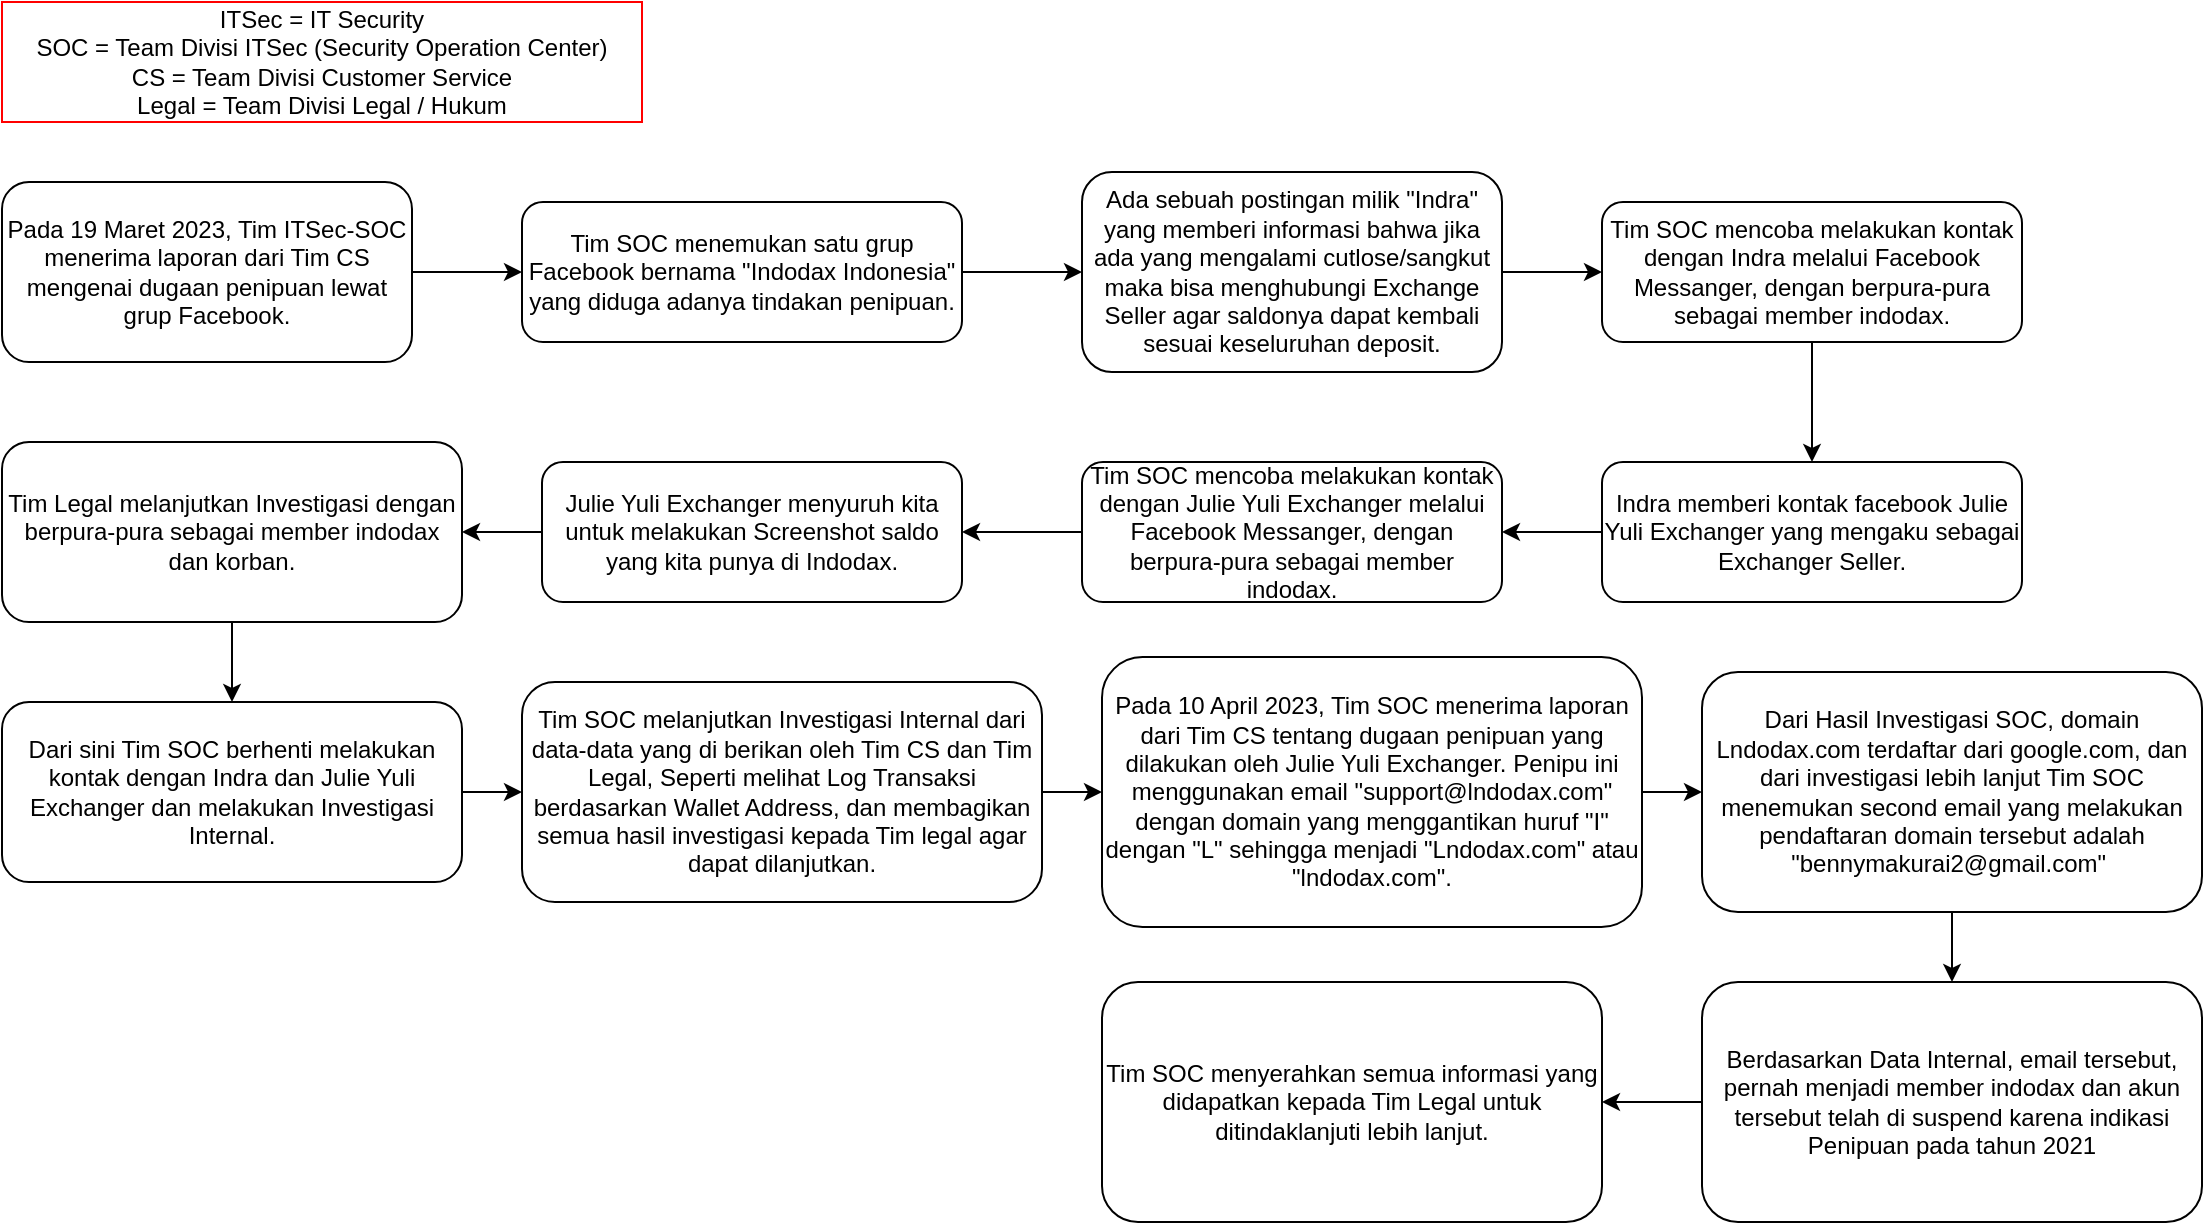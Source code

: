 <mxfile version="20.6.0" type="github" pages="2">
  <diagram id="Cg9EsbrclXhCBoa5gcsD" name="Page-1">
    <mxGraphModel dx="1504" dy="621" grid="1" gridSize="10" guides="1" tooltips="1" connect="1" arrows="1" fold="1" page="1" pageScale="1" pageWidth="1169" pageHeight="827" math="0" shadow="0">
      <root>
        <mxCell id="0" />
        <mxCell id="1" parent="0" />
        <mxCell id="cYyDVBJHfa4y4d-GkFF0-23" style="edgeStyle=orthogonalEdgeStyle;rounded=0;orthogonalLoop=1;jettySize=auto;html=1;entryX=0;entryY=0.5;entryDx=0;entryDy=0;" edge="1" parent="1" source="cYyDVBJHfa4y4d-GkFF0-1" target="cYyDVBJHfa4y4d-GkFF0-10">
          <mxGeometry relative="1" as="geometry" />
        </mxCell>
        <mxCell id="cYyDVBJHfa4y4d-GkFF0-1" value="Pada 19 Maret 2023, Tim ITSec-SOC menerima laporan dari Tim CS mengenai dugaan penipuan lewat grup Facebook." style="rounded=1;whiteSpace=wrap;html=1;" vertex="1" parent="1">
          <mxGeometry x="30" y="199" width="205" height="90" as="geometry" />
        </mxCell>
        <mxCell id="cYyDVBJHfa4y4d-GkFF0-8" value="ITSec = IT Security&lt;br style=&quot;--tw-border-spacing-x: 0; --tw-border-spacing-y: 0; --tw-translate-x: 0; --tw-translate-y: 0; --tw-rotate: 0; --tw-skew-x: 0; --tw-skew-y: 0; --tw-scale-x: 1; --tw-scale-y: 1; --tw-pan-x: ; --tw-pan-y: ; --tw-pinch-zoom: ; --tw-scroll-snap-strictness: proximity; --tw-ordinal: ; --tw-slashed-zero: ; --tw-numeric-figure: ; --tw-numeric-spacing: ; --tw-numeric-fraction: ; --tw-ring-inset: ; --tw-ring-offset-width: 0px; --tw-ring-offset-color: #fff; --tw-ring-color: rgb(59 130 246 / 0.5); --tw-ring-offset-shadow: 0 0 #0000; --tw-ring-shadow: 0 0 #0000; --tw-shadow: 0 0 #0000; --tw-shadow-colored: 0 0 #0000; --tw-blur: ; --tw-brightness: ; --tw-contrast: ; --tw-grayscale: ; --tw-hue-rotate: ; --tw-invert: ; --tw-saturate: ; --tw-sepia: ; --tw-drop-shadow: ; --tw-backdrop-blur: ; --tw-backdrop-brightness: ; --tw-backdrop-contrast: ; --tw-backdrop-grayscale: ; --tw-backdrop-hue-rotate: ; --tw-backdrop-invert: ; --tw-backdrop-opacity: ; --tw-backdrop-saturate: ; --tw-backdrop-sepia: ;&quot;&gt;SOC = Team Divisi ITSec (Security Operation Center)&lt;br style=&quot;--tw-border-spacing-x: 0; --tw-border-spacing-y: 0; --tw-translate-x: 0; --tw-translate-y: 0; --tw-rotate: 0; --tw-skew-x: 0; --tw-skew-y: 0; --tw-scale-x: 1; --tw-scale-y: 1; --tw-pan-x: ; --tw-pan-y: ; --tw-pinch-zoom: ; --tw-scroll-snap-strictness: proximity; --tw-ordinal: ; --tw-slashed-zero: ; --tw-numeric-figure: ; --tw-numeric-spacing: ; --tw-numeric-fraction: ; --tw-ring-inset: ; --tw-ring-offset-width: 0px; --tw-ring-offset-color: #fff; --tw-ring-color: rgb(59 130 246 / 0.5); --tw-ring-offset-shadow: 0 0 #0000; --tw-ring-shadow: 0 0 #0000; --tw-shadow: 0 0 #0000; --tw-shadow-colored: 0 0 #0000; --tw-blur: ; --tw-brightness: ; --tw-contrast: ; --tw-grayscale: ; --tw-hue-rotate: ; --tw-invert: ; --tw-saturate: ; --tw-sepia: ; --tw-drop-shadow: ; --tw-backdrop-blur: ; --tw-backdrop-brightness: ; --tw-backdrop-contrast: ; --tw-backdrop-grayscale: ; --tw-backdrop-hue-rotate: ; --tw-backdrop-invert: ; --tw-backdrop-opacity: ; --tw-backdrop-saturate: ; --tw-backdrop-sepia: ;&quot;&gt;CS = Team Divisi Customer Service&lt;br style=&quot;--tw-border-spacing-x: 0; --tw-border-spacing-y: 0; --tw-translate-x: 0; --tw-translate-y: 0; --tw-rotate: 0; --tw-skew-x: 0; --tw-skew-y: 0; --tw-scale-x: 1; --tw-scale-y: 1; --tw-pan-x: ; --tw-pan-y: ; --tw-pinch-zoom: ; --tw-scroll-snap-strictness: proximity; --tw-ordinal: ; --tw-slashed-zero: ; --tw-numeric-figure: ; --tw-numeric-spacing: ; --tw-numeric-fraction: ; --tw-ring-inset: ; --tw-ring-offset-width: 0px; --tw-ring-offset-color: #fff; --tw-ring-color: rgb(59 130 246 / 0.5); --tw-ring-offset-shadow: 0 0 #0000; --tw-ring-shadow: 0 0 #0000; --tw-shadow: 0 0 #0000; --tw-shadow-colored: 0 0 #0000; --tw-blur: ; --tw-brightness: ; --tw-contrast: ; --tw-grayscale: ; --tw-hue-rotate: ; --tw-invert: ; --tw-saturate: ; --tw-sepia: ; --tw-drop-shadow: ; --tw-backdrop-blur: ; --tw-backdrop-brightness: ; --tw-backdrop-contrast: ; --tw-backdrop-grayscale: ; --tw-backdrop-hue-rotate: ; --tw-backdrop-invert: ; --tw-backdrop-opacity: ; --tw-backdrop-saturate: ; --tw-backdrop-sepia: ;&quot;&gt;Legal = Team Divisi Legal / Hukum" style="rounded=0;whiteSpace=wrap;html=1;strokeColor=#FF0000;" vertex="1" parent="1">
          <mxGeometry x="30" y="109" width="320" height="60" as="geometry" />
        </mxCell>
        <mxCell id="cYyDVBJHfa4y4d-GkFF0-24" style="edgeStyle=orthogonalEdgeStyle;rounded=0;orthogonalLoop=1;jettySize=auto;html=1;entryX=0;entryY=0.5;entryDx=0;entryDy=0;" edge="1" parent="1" source="cYyDVBJHfa4y4d-GkFF0-10" target="cYyDVBJHfa4y4d-GkFF0-13">
          <mxGeometry relative="1" as="geometry" />
        </mxCell>
        <mxCell id="cYyDVBJHfa4y4d-GkFF0-10" value="Tim SOC menemukan satu grup Facebook bernama &quot;Indodax Indonesia&quot; yang diduga adanya tindakan penipuan." style="rounded=1;whiteSpace=wrap;html=1;" vertex="1" parent="1">
          <mxGeometry x="290" y="209" width="220" height="70" as="geometry" />
        </mxCell>
        <mxCell id="cYyDVBJHfa4y4d-GkFF0-29" style="edgeStyle=orthogonalEdgeStyle;rounded=0;orthogonalLoop=1;jettySize=auto;html=1;entryX=0;entryY=0.5;entryDx=0;entryDy=0;" edge="1" parent="1" source="cYyDVBJHfa4y4d-GkFF0-13" target="cYyDVBJHfa4y4d-GkFF0-25">
          <mxGeometry relative="1" as="geometry" />
        </mxCell>
        <mxCell id="cYyDVBJHfa4y4d-GkFF0-13" value="Ada sebuah postingan milik &quot;Indra&quot; yang memberi informasi bahwa jika ada yang mengalami cutlose/sangkut maka bisa menghubungi Exchange Seller agar saldonya dapat kembali sesuai keseluruhan deposit." style="rounded=1;whiteSpace=wrap;html=1;" vertex="1" parent="1">
          <mxGeometry x="570" y="194" width="210" height="100" as="geometry" />
        </mxCell>
        <mxCell id="cYyDVBJHfa4y4d-GkFF0-30" style="edgeStyle=orthogonalEdgeStyle;rounded=0;orthogonalLoop=1;jettySize=auto;html=1;entryX=0.5;entryY=0;entryDx=0;entryDy=0;" edge="1" parent="1" source="cYyDVBJHfa4y4d-GkFF0-25" target="cYyDVBJHfa4y4d-GkFF0-27">
          <mxGeometry relative="1" as="geometry" />
        </mxCell>
        <mxCell id="cYyDVBJHfa4y4d-GkFF0-25" value="Tim SOC mencoba melakukan kontak dengan Indra melalui Facebook Messanger, dengan berpura-pura sebagai member indodax." style="rounded=1;whiteSpace=wrap;html=1;" vertex="1" parent="1">
          <mxGeometry x="830" y="209" width="210" height="70" as="geometry" />
        </mxCell>
        <mxCell id="cYyDVBJHfa4y4d-GkFF0-31" style="edgeStyle=orthogonalEdgeStyle;rounded=0;orthogonalLoop=1;jettySize=auto;html=1;" edge="1" parent="1" source="cYyDVBJHfa4y4d-GkFF0-27" target="cYyDVBJHfa4y4d-GkFF0-28">
          <mxGeometry relative="1" as="geometry" />
        </mxCell>
        <mxCell id="cYyDVBJHfa4y4d-GkFF0-27" value="Indra memberi kontak facebook Julie Yuli Exchanger yang mengaku sebagai Exchanger Seller." style="rounded=1;whiteSpace=wrap;html=1;" vertex="1" parent="1">
          <mxGeometry x="830" y="339" width="210" height="70" as="geometry" />
        </mxCell>
        <mxCell id="cYyDVBJHfa4y4d-GkFF0-33" style="edgeStyle=orthogonalEdgeStyle;rounded=0;orthogonalLoop=1;jettySize=auto;html=1;entryX=1;entryY=0.5;entryDx=0;entryDy=0;" edge="1" parent="1" source="cYyDVBJHfa4y4d-GkFF0-28" target="cYyDVBJHfa4y4d-GkFF0-32">
          <mxGeometry relative="1" as="geometry" />
        </mxCell>
        <mxCell id="cYyDVBJHfa4y4d-GkFF0-28" value="Tim SOC mencoba melakukan kontak dengan Julie Yuli Exchanger melalui Facebook Messanger, dengan berpura-pura sebagai member indodax." style="rounded=1;whiteSpace=wrap;html=1;" vertex="1" parent="1">
          <mxGeometry x="570" y="339" width="210" height="70" as="geometry" />
        </mxCell>
        <mxCell id="cYyDVBJHfa4y4d-GkFF0-41" style="edgeStyle=orthogonalEdgeStyle;rounded=0;orthogonalLoop=1;jettySize=auto;html=1;" edge="1" parent="1" source="cYyDVBJHfa4y4d-GkFF0-32" target="cYyDVBJHfa4y4d-GkFF0-37">
          <mxGeometry relative="1" as="geometry" />
        </mxCell>
        <mxCell id="cYyDVBJHfa4y4d-GkFF0-32" value="Julie Yuli Exchanger menyuruh kita untuk melakukan Screenshot saldo yang kita punya di Indodax." style="rounded=1;whiteSpace=wrap;html=1;" vertex="1" parent="1">
          <mxGeometry x="300" y="339" width="210" height="70" as="geometry" />
        </mxCell>
        <mxCell id="cYyDVBJHfa4y4d-GkFF0-43" style="edgeStyle=orthogonalEdgeStyle;rounded=0;orthogonalLoop=1;jettySize=auto;html=1;entryX=0;entryY=0.5;entryDx=0;entryDy=0;" edge="1" parent="1" source="cYyDVBJHfa4y4d-GkFF0-35" target="cYyDVBJHfa4y4d-GkFF0-40">
          <mxGeometry relative="1" as="geometry" />
        </mxCell>
        <mxCell id="cYyDVBJHfa4y4d-GkFF0-35" value="Dari sini Tim SOC berhenti melakukan kontak dengan Indra dan Julie Yuli Exchanger dan melakukan Investigasi Internal." style="rounded=1;whiteSpace=wrap;html=1;" vertex="1" parent="1">
          <mxGeometry x="30" y="459" width="230" height="90" as="geometry" />
        </mxCell>
        <mxCell id="cYyDVBJHfa4y4d-GkFF0-42" style="edgeStyle=orthogonalEdgeStyle;rounded=0;orthogonalLoop=1;jettySize=auto;html=1;entryX=0.5;entryY=0;entryDx=0;entryDy=0;" edge="1" parent="1" source="cYyDVBJHfa4y4d-GkFF0-37" target="cYyDVBJHfa4y4d-GkFF0-35">
          <mxGeometry relative="1" as="geometry" />
        </mxCell>
        <mxCell id="cYyDVBJHfa4y4d-GkFF0-37" value="Tim Legal melanjutkan Investigasi dengan berpura-pura sebagai member indodax dan korban." style="rounded=1;whiteSpace=wrap;html=1;" vertex="1" parent="1">
          <mxGeometry x="30" y="329" width="230" height="90" as="geometry" />
        </mxCell>
        <mxCell id="cYyDVBJHfa4y4d-GkFF0-45" style="edgeStyle=orthogonalEdgeStyle;rounded=0;orthogonalLoop=1;jettySize=auto;html=1;" edge="1" parent="1" source="cYyDVBJHfa4y4d-GkFF0-40" target="cYyDVBJHfa4y4d-GkFF0-44">
          <mxGeometry relative="1" as="geometry" />
        </mxCell>
        <mxCell id="cYyDVBJHfa4y4d-GkFF0-40" value="Tim SOC melanjutkan Investigasi Internal dari data-data yang di berikan oleh Tim CS dan Tim Legal, Seperti melihat Log Transaksi berdasarkan Wallet Address, dan membagikan semua hasil investigasi kepada Tim legal agar dapat dilanjutkan." style="rounded=1;whiteSpace=wrap;html=1;" vertex="1" parent="1">
          <mxGeometry x="290" y="449" width="260" height="110" as="geometry" />
        </mxCell>
        <mxCell id="cYyDVBJHfa4y4d-GkFF0-47" style="edgeStyle=orthogonalEdgeStyle;rounded=0;orthogonalLoop=1;jettySize=auto;html=1;entryX=0;entryY=0.5;entryDx=0;entryDy=0;" edge="1" parent="1" source="cYyDVBJHfa4y4d-GkFF0-44" target="cYyDVBJHfa4y4d-GkFF0-46">
          <mxGeometry relative="1" as="geometry" />
        </mxCell>
        <mxCell id="cYyDVBJHfa4y4d-GkFF0-44" value="Pada 10 April 2023, Tim SOC menerima laporan dari Tim CS tentang dugaan penipuan yang dilakukan oleh Julie Yuli Exchanger. Penipu ini menggunakan email &quot;support@lndodax.com&quot; dengan domain yang menggantikan huruf &quot;I&quot; dengan &quot;L&quot; sehingga menjadi &quot;Lndodax.com&quot; atau &quot;lndodax.com&quot;." style="rounded=1;whiteSpace=wrap;html=1;" vertex="1" parent="1">
          <mxGeometry x="580" y="436.5" width="270" height="135" as="geometry" />
        </mxCell>
        <mxCell id="cYyDVBJHfa4y4d-GkFF0-49" style="edgeStyle=orthogonalEdgeStyle;rounded=0;orthogonalLoop=1;jettySize=auto;html=1;entryX=0.5;entryY=0;entryDx=0;entryDy=0;" edge="1" parent="1" source="cYyDVBJHfa4y4d-GkFF0-46" target="cYyDVBJHfa4y4d-GkFF0-48">
          <mxGeometry relative="1" as="geometry" />
        </mxCell>
        <mxCell id="cYyDVBJHfa4y4d-GkFF0-46" value="Dari Hasil Investigasi SOC, domain Lndodax.com terdaftar dari google.com, dan dari investigasi lebih lanjut Tim SOC menemukan second email yang melakukan pendaftaran domain tersebut adalah &quot;bennymakurai2@gmail.com&quot;&amp;nbsp;" style="rounded=1;whiteSpace=wrap;html=1;" vertex="1" parent="1">
          <mxGeometry x="880" y="444" width="250" height="120" as="geometry" />
        </mxCell>
        <mxCell id="O8B9u8F72mVv6gWRa_b6-4" style="edgeStyle=orthogonalEdgeStyle;rounded=0;orthogonalLoop=1;jettySize=auto;html=1;" edge="1" parent="1" source="cYyDVBJHfa4y4d-GkFF0-48" target="O8B9u8F72mVv6gWRa_b6-3">
          <mxGeometry relative="1" as="geometry" />
        </mxCell>
        <mxCell id="cYyDVBJHfa4y4d-GkFF0-48" value="Berdasarkan Data Internal, email tersebut, pernah menjadi member indodax dan akun tersebut telah di suspend karena indikasi Penipuan pada tahun 2021" style="rounded=1;whiteSpace=wrap;html=1;" vertex="1" parent="1">
          <mxGeometry x="880" y="599" width="250" height="120" as="geometry" />
        </mxCell>
        <mxCell id="O8B9u8F72mVv6gWRa_b6-3" value="&lt;span style=&quot;text-align: left;&quot;&gt;Tim SOC menyerahkan semua informasi yang didapatkan kepada Tim Legal untuk ditindaklanjuti lebih lanjut.&lt;/span&gt;" style="rounded=1;whiteSpace=wrap;html=1;" vertex="1" parent="1">
          <mxGeometry x="580" y="599" width="250" height="120" as="geometry" />
        </mxCell>
      </root>
    </mxGraphModel>
  </diagram>
  <diagram id="ii0CyIakvrbnb5W7sO_P" name="Page-2">
    <mxGraphModel dx="1278" dy="585" grid="1" gridSize="10" guides="1" tooltips="1" connect="1" arrows="1" fold="1" page="1" pageScale="1" pageWidth="1169" pageHeight="827" math="0" shadow="0">
      <root>
        <mxCell id="0" />
        <mxCell id="1" parent="0" />
        <mxCell id="ndEXWGV9dsG7EwJluC2U-1" value="Mendapatkan&amp;nbsp;" style="rounded=1;whiteSpace=wrap;html=1;strokeColor=#000000;" vertex="1" parent="1">
          <mxGeometry x="70" y="90" width="120" height="60" as="geometry" />
        </mxCell>
      </root>
    </mxGraphModel>
  </diagram>
</mxfile>
